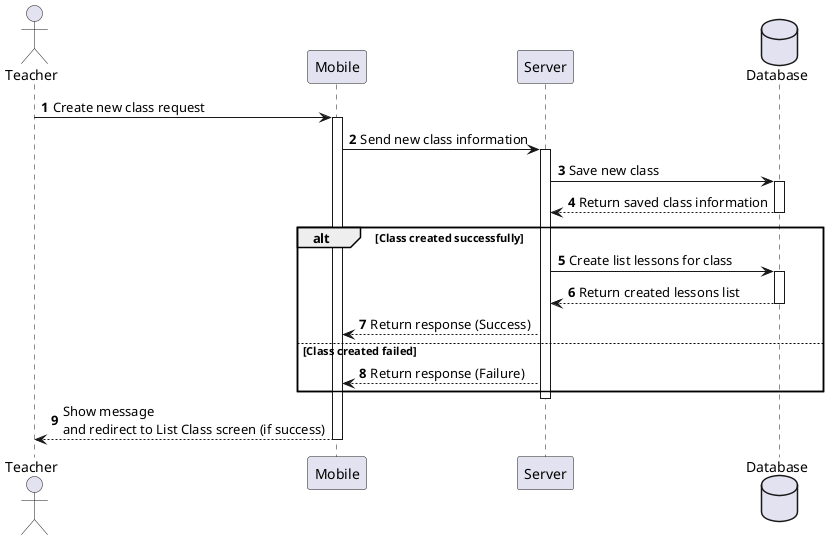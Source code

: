 @startuml
'https://plantuml.com/sequence-diagram

autonumber

actor Teacher as user
participant Mobile as mobile
participant Server as server
database Database as database

user -> mobile: Create new class request
activate mobile
mobile -> server: Send new class information
activate server
server -> database: Save new class
activate database
database --> server: Return saved class information
deactivate database

alt Class created successfully
    server -> database: Create list lessons for class
    activate database
    database --> server: Return created lessons list
    deactivate database
    server --> mobile: Return response (Success)
else Class created failed
    server --> mobile: Return response (Failure)
end
deactivate server

mobile --> user: Show message \nand redirect to List Class screen (if success)

deactivate mobile

@enduml



@enduml
